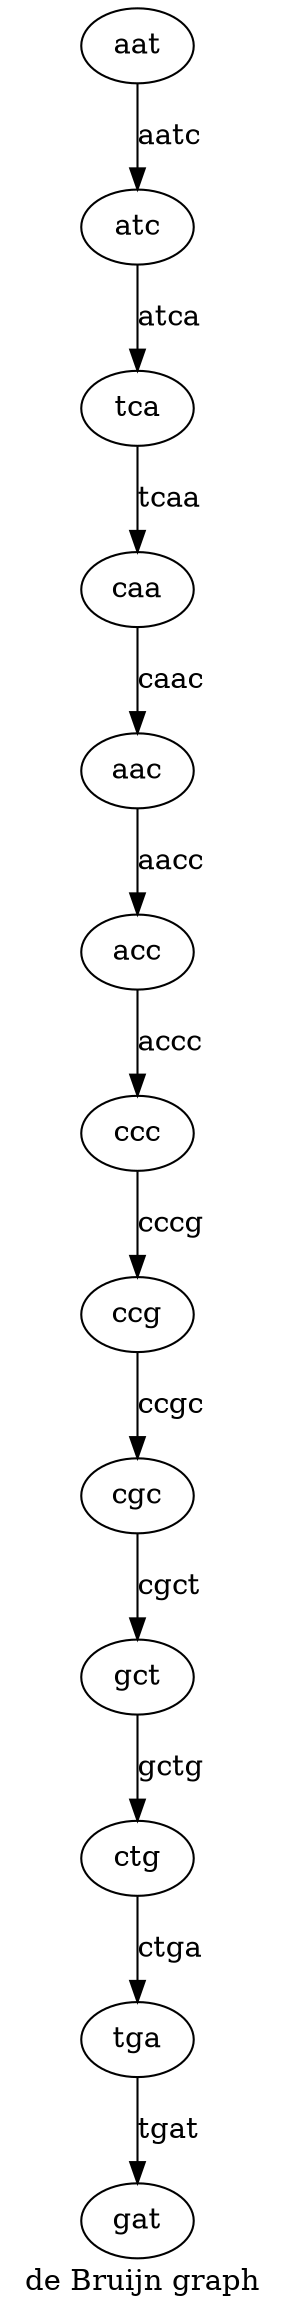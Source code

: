 digraph {
label="de Bruijn graph"
ccc->ccg[label=cccg];
ccg->cgc[label=ccgc];
acc->ccc[label=accc];
aac->acc[label=aacc];
gct->ctg[label=gctg];
ctg->tga[label=ctga];
atc->tca[label=atca];
tca->caa[label=tcaa];
caa->aac[label=caac];
cgc->gct[label=cgct];
tga->gat[label=tgat];
aat->atc[label=aatc];
}
